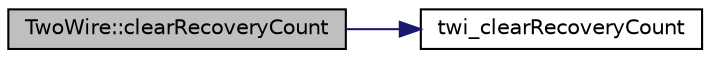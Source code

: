 digraph "TwoWire::clearRecoveryCount"
{
 // LATEX_PDF_SIZE
  edge [fontname="Helvetica",fontsize="10",labelfontname="Helvetica",labelfontsize="10"];
  node [fontname="Helvetica",fontsize="10",shape=record];
  rankdir="LR";
  Node1 [label="TwoWire::clearRecoveryCount",height=0.2,width=0.4,color="black", fillcolor="grey75", style="filled", fontcolor="black",tooltip=" "];
  Node1 -> Node2 [color="midnightblue",fontsize="10",style="solid",fontname="Helvetica"];
  Node2 [label="twi_clearRecoveryCount",height=0.2,width=0.4,color="black", fillcolor="white", style="filled",URL="$twi_8c.html#a9f2c12c59cf4018c579b49f01cc7d43e",tooltip=" "];
}

